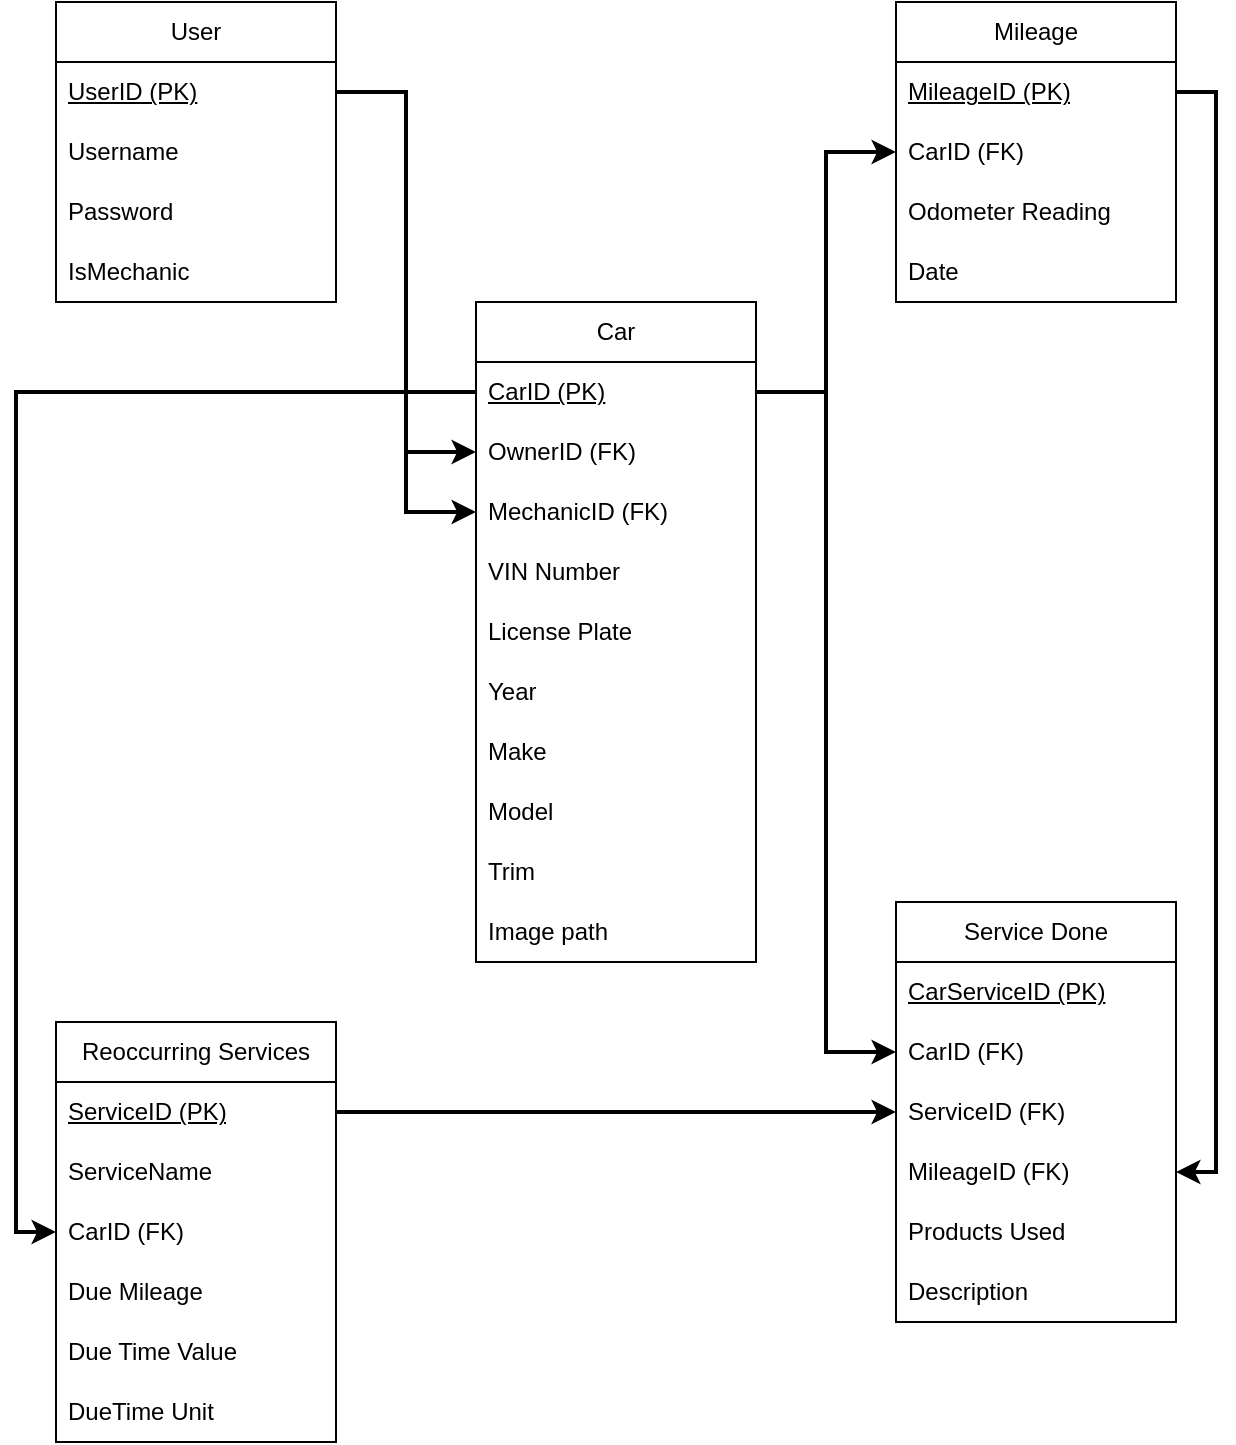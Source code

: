 <mxfile version="28.0.4">
  <diagram name="Page-1" id="2U9PmiJWjNZkj3zUWBvy">
    <mxGraphModel dx="784" dy="1102" grid="1" gridSize="10" guides="1" tooltips="1" connect="1" arrows="1" fold="1" page="1" pageScale="1" pageWidth="850" pageHeight="1100" math="0" shadow="0">
      <root>
        <mxCell id="0" />
        <mxCell id="1" parent="0" />
        <mxCell id="zqsQLIGYLYNqMTzboAx5-2" value="User" style="swimlane;fontStyle=0;childLayout=stackLayout;horizontal=1;startSize=30;horizontalStack=0;resizeParent=1;resizeParentMax=0;resizeLast=0;collapsible=1;marginBottom=0;whiteSpace=wrap;html=1;" parent="1" vertex="1">
          <mxGeometry x="130" y="230" width="140" height="150" as="geometry" />
        </mxCell>
        <mxCell id="zqsQLIGYLYNqMTzboAx5-3" value="&lt;u&gt;UserID (PK)&lt;/u&gt;" style="text;strokeColor=none;fillColor=none;align=left;verticalAlign=middle;spacingLeft=4;spacingRight=4;overflow=hidden;points=[[0,0.5],[1,0.5]];portConstraint=eastwest;rotatable=0;whiteSpace=wrap;html=1;" parent="zqsQLIGYLYNqMTzboAx5-2" vertex="1">
          <mxGeometry y="30" width="140" height="30" as="geometry" />
        </mxCell>
        <mxCell id="zqsQLIGYLYNqMTzboAx5-4" value="Username" style="text;strokeColor=none;fillColor=none;align=left;verticalAlign=middle;spacingLeft=4;spacingRight=4;overflow=hidden;points=[[0,0.5],[1,0.5]];portConstraint=eastwest;rotatable=0;whiteSpace=wrap;html=1;" parent="zqsQLIGYLYNqMTzboAx5-2" vertex="1">
          <mxGeometry y="60" width="140" height="30" as="geometry" />
        </mxCell>
        <mxCell id="zqsQLIGYLYNqMTzboAx5-5" value="Password" style="text;strokeColor=none;fillColor=none;align=left;verticalAlign=middle;spacingLeft=4;spacingRight=4;overflow=hidden;points=[[0,0.5],[1,0.5]];portConstraint=eastwest;rotatable=0;whiteSpace=wrap;html=1;" parent="zqsQLIGYLYNqMTzboAx5-2" vertex="1">
          <mxGeometry y="90" width="140" height="30" as="geometry" />
        </mxCell>
        <mxCell id="zqsQLIGYLYNqMTzboAx5-6" value="IsMechanic" style="text;strokeColor=none;fillColor=none;align=left;verticalAlign=middle;spacingLeft=4;spacingRight=4;overflow=hidden;points=[[0,0.5],[1,0.5]];portConstraint=eastwest;rotatable=0;whiteSpace=wrap;html=1;" parent="zqsQLIGYLYNqMTzboAx5-2" vertex="1">
          <mxGeometry y="120" width="140" height="30" as="geometry" />
        </mxCell>
        <mxCell id="DX0LSY-dfmZFrwKkVUaD-1" value="Car" style="swimlane;fontStyle=0;childLayout=stackLayout;horizontal=1;startSize=30;horizontalStack=0;resizeParent=1;resizeParentMax=0;resizeLast=0;collapsible=1;marginBottom=0;whiteSpace=wrap;html=1;" parent="1" vertex="1">
          <mxGeometry x="340" y="380" width="140" height="330" as="geometry" />
        </mxCell>
        <mxCell id="DX0LSY-dfmZFrwKkVUaD-2" value="&lt;u&gt;CarID (PK)&lt;/u&gt;" style="text;strokeColor=none;fillColor=none;align=left;verticalAlign=middle;spacingLeft=4;spacingRight=4;overflow=hidden;points=[[0,0.5],[1,0.5]];portConstraint=eastwest;rotatable=0;whiteSpace=wrap;html=1;" parent="DX0LSY-dfmZFrwKkVUaD-1" vertex="1">
          <mxGeometry y="30" width="140" height="30" as="geometry" />
        </mxCell>
        <mxCell id="DX0LSY-dfmZFrwKkVUaD-4" value="OwnerID (FK)" style="text;strokeColor=none;fillColor=none;align=left;verticalAlign=middle;spacingLeft=4;spacingRight=4;overflow=hidden;points=[[0,0.5],[1,0.5]];portConstraint=eastwest;rotatable=0;whiteSpace=wrap;html=1;" parent="DX0LSY-dfmZFrwKkVUaD-1" vertex="1">
          <mxGeometry y="60" width="140" height="30" as="geometry" />
        </mxCell>
        <mxCell id="C0XbSAm-uyQKbAGXfFH0-7" value="MechanicID (FK)" style="text;strokeColor=none;fillColor=none;align=left;verticalAlign=middle;spacingLeft=4;spacingRight=4;overflow=hidden;points=[[0,0.5],[1,0.5]];portConstraint=eastwest;rotatable=0;whiteSpace=wrap;html=1;" vertex="1" parent="DX0LSY-dfmZFrwKkVUaD-1">
          <mxGeometry y="90" width="140" height="30" as="geometry" />
        </mxCell>
        <mxCell id="DX0LSY-dfmZFrwKkVUaD-10" value="VIN Number" style="text;strokeColor=none;fillColor=none;align=left;verticalAlign=middle;spacingLeft=4;spacingRight=4;overflow=hidden;points=[[0,0.5],[1,0.5]];portConstraint=eastwest;rotatable=0;whiteSpace=wrap;html=1;" parent="DX0LSY-dfmZFrwKkVUaD-1" vertex="1">
          <mxGeometry y="120" width="140" height="30" as="geometry" />
        </mxCell>
        <mxCell id="DX0LSY-dfmZFrwKkVUaD-11" value="License Plate" style="text;strokeColor=none;fillColor=none;align=left;verticalAlign=middle;spacingLeft=4;spacingRight=4;overflow=hidden;points=[[0,0.5],[1,0.5]];portConstraint=eastwest;rotatable=0;whiteSpace=wrap;html=1;" parent="DX0LSY-dfmZFrwKkVUaD-1" vertex="1">
          <mxGeometry y="150" width="140" height="30" as="geometry" />
        </mxCell>
        <mxCell id="C0XbSAm-uyQKbAGXfFH0-1" value="Year" style="text;strokeColor=none;fillColor=none;align=left;verticalAlign=middle;spacingLeft=4;spacingRight=4;overflow=hidden;points=[[0,0.5],[1,0.5]];portConstraint=eastwest;rotatable=0;whiteSpace=wrap;html=1;" vertex="1" parent="DX0LSY-dfmZFrwKkVUaD-1">
          <mxGeometry y="180" width="140" height="30" as="geometry" />
        </mxCell>
        <mxCell id="C0XbSAm-uyQKbAGXfFH0-2" value="Make" style="text;strokeColor=none;fillColor=none;align=left;verticalAlign=middle;spacingLeft=4;spacingRight=4;overflow=hidden;points=[[0,0.5],[1,0.5]];portConstraint=eastwest;rotatable=0;whiteSpace=wrap;html=1;" vertex="1" parent="DX0LSY-dfmZFrwKkVUaD-1">
          <mxGeometry y="210" width="140" height="30" as="geometry" />
        </mxCell>
        <mxCell id="C0XbSAm-uyQKbAGXfFH0-3" value="Model" style="text;strokeColor=none;fillColor=none;align=left;verticalAlign=middle;spacingLeft=4;spacingRight=4;overflow=hidden;points=[[0,0.5],[1,0.5]];portConstraint=eastwest;rotatable=0;whiteSpace=wrap;html=1;" vertex="1" parent="DX0LSY-dfmZFrwKkVUaD-1">
          <mxGeometry y="240" width="140" height="30" as="geometry" />
        </mxCell>
        <mxCell id="C0XbSAm-uyQKbAGXfFH0-4" value="Trim" style="text;strokeColor=none;fillColor=none;align=left;verticalAlign=middle;spacingLeft=4;spacingRight=4;overflow=hidden;points=[[0,0.5],[1,0.5]];portConstraint=eastwest;rotatable=0;whiteSpace=wrap;html=1;" vertex="1" parent="DX0LSY-dfmZFrwKkVUaD-1">
          <mxGeometry y="270" width="140" height="30" as="geometry" />
        </mxCell>
        <mxCell id="C0XbSAm-uyQKbAGXfFH0-5" value="Image path" style="text;strokeColor=none;fillColor=none;align=left;verticalAlign=middle;spacingLeft=4;spacingRight=4;overflow=hidden;points=[[0,0.5],[1,0.5]];portConstraint=eastwest;rotatable=0;whiteSpace=wrap;html=1;" vertex="1" parent="DX0LSY-dfmZFrwKkVUaD-1">
          <mxGeometry y="300" width="140" height="30" as="geometry" />
        </mxCell>
        <mxCell id="DX0LSY-dfmZFrwKkVUaD-5" style="edgeStyle=orthogonalEdgeStyle;rounded=0;orthogonalLoop=1;jettySize=auto;html=1;exitX=1;exitY=0.5;exitDx=0;exitDy=0;entryX=0;entryY=0.5;entryDx=0;entryDy=0;strokeWidth=2;" parent="1" source="zqsQLIGYLYNqMTzboAx5-3" target="DX0LSY-dfmZFrwKkVUaD-4" edge="1">
          <mxGeometry relative="1" as="geometry" />
        </mxCell>
        <mxCell id="DX0LSY-dfmZFrwKkVUaD-12" value="Reoccurring Services" style="swimlane;fontStyle=0;childLayout=stackLayout;horizontal=1;startSize=30;horizontalStack=0;resizeParent=1;resizeParentMax=0;resizeLast=0;collapsible=1;marginBottom=0;whiteSpace=wrap;html=1;" parent="1" vertex="1">
          <mxGeometry x="130" y="740" width="140" height="210" as="geometry" />
        </mxCell>
        <mxCell id="DX0LSY-dfmZFrwKkVUaD-14" value="&lt;u&gt;ServiceID (PK)&lt;/u&gt;" style="text;strokeColor=none;fillColor=none;align=left;verticalAlign=middle;spacingLeft=4;spacingRight=4;overflow=hidden;points=[[0,0.5],[1,0.5]];portConstraint=eastwest;rotatable=0;whiteSpace=wrap;html=1;" parent="DX0LSY-dfmZFrwKkVUaD-12" vertex="1">
          <mxGeometry y="30" width="140" height="30" as="geometry" />
        </mxCell>
        <mxCell id="d_huYpm3Dkgc-2qix997-7" value="ServiceName" style="text;strokeColor=none;fillColor=none;align=left;verticalAlign=middle;spacingLeft=4;spacingRight=4;overflow=hidden;points=[[0,0.5],[1,0.5]];portConstraint=eastwest;rotatable=0;whiteSpace=wrap;html=1;" parent="DX0LSY-dfmZFrwKkVUaD-12" vertex="1">
          <mxGeometry y="60" width="140" height="30" as="geometry" />
        </mxCell>
        <mxCell id="DX0LSY-dfmZFrwKkVUaD-13" value="CarID (FK)" style="text;strokeColor=none;fillColor=none;align=left;verticalAlign=middle;spacingLeft=4;spacingRight=4;overflow=hidden;points=[[0,0.5],[1,0.5]];portConstraint=eastwest;rotatable=0;whiteSpace=wrap;html=1;" parent="DX0LSY-dfmZFrwKkVUaD-12" vertex="1">
          <mxGeometry y="90" width="140" height="30" as="geometry" />
        </mxCell>
        <mxCell id="DX0LSY-dfmZFrwKkVUaD-15" value="Due Mileage" style="text;strokeColor=none;fillColor=none;align=left;verticalAlign=middle;spacingLeft=4;spacingRight=4;overflow=hidden;points=[[0,0.5],[1,0.5]];portConstraint=eastwest;rotatable=0;whiteSpace=wrap;html=1;" parent="DX0LSY-dfmZFrwKkVUaD-12" vertex="1">
          <mxGeometry y="120" width="140" height="30" as="geometry" />
        </mxCell>
        <mxCell id="C0XbSAm-uyQKbAGXfFH0-6" value="Due Time Value" style="text;strokeColor=none;fillColor=none;align=left;verticalAlign=middle;spacingLeft=4;spacingRight=4;overflow=hidden;points=[[0,0.5],[1,0.5]];portConstraint=eastwest;rotatable=0;whiteSpace=wrap;html=1;" vertex="1" parent="DX0LSY-dfmZFrwKkVUaD-12">
          <mxGeometry y="150" width="140" height="30" as="geometry" />
        </mxCell>
        <mxCell id="d_huYpm3Dkgc-2qix997-4" value="DueTime Unit" style="text;strokeColor=none;fillColor=none;align=left;verticalAlign=middle;spacingLeft=4;spacingRight=4;overflow=hidden;points=[[0,0.5],[1,0.5]];portConstraint=eastwest;rotatable=0;whiteSpace=wrap;html=1;" parent="DX0LSY-dfmZFrwKkVUaD-12" vertex="1">
          <mxGeometry y="180" width="140" height="30" as="geometry" />
        </mxCell>
        <mxCell id="DX0LSY-dfmZFrwKkVUaD-17" value="Mileage" style="swimlane;fontStyle=0;childLayout=stackLayout;horizontal=1;startSize=30;horizontalStack=0;resizeParent=1;resizeParentMax=0;resizeLast=0;collapsible=1;marginBottom=0;whiteSpace=wrap;html=1;" parent="1" vertex="1">
          <mxGeometry x="550" y="230" width="140" height="150" as="geometry" />
        </mxCell>
        <mxCell id="DX0LSY-dfmZFrwKkVUaD-21" value="&lt;u&gt;MileageID (PK)&lt;/u&gt;" style="text;strokeColor=none;fillColor=none;align=left;verticalAlign=middle;spacingLeft=4;spacingRight=4;overflow=hidden;points=[[0,0.5],[1,0.5]];portConstraint=eastwest;rotatable=0;whiteSpace=wrap;html=1;" parent="DX0LSY-dfmZFrwKkVUaD-17" vertex="1">
          <mxGeometry y="30" width="140" height="30" as="geometry" />
        </mxCell>
        <mxCell id="DX0LSY-dfmZFrwKkVUaD-18" value="CarID (FK&lt;span style=&quot;background-color: transparent; color: light-dark(rgb(0, 0, 0), rgb(255, 255, 255));&quot;&gt;)&lt;/span&gt;" style="text;strokeColor=none;fillColor=none;align=left;verticalAlign=middle;spacingLeft=4;spacingRight=4;overflow=hidden;points=[[0,0.5],[1,0.5]];portConstraint=eastwest;rotatable=0;whiteSpace=wrap;html=1;" parent="DX0LSY-dfmZFrwKkVUaD-17" vertex="1">
          <mxGeometry y="60" width="140" height="30" as="geometry" />
        </mxCell>
        <mxCell id="DX0LSY-dfmZFrwKkVUaD-19" value="Odometer Reading" style="text;strokeColor=none;fillColor=none;align=left;verticalAlign=middle;spacingLeft=4;spacingRight=4;overflow=hidden;points=[[0,0.5],[1,0.5]];portConstraint=eastwest;rotatable=0;whiteSpace=wrap;html=1;" parent="DX0LSY-dfmZFrwKkVUaD-17" vertex="1">
          <mxGeometry y="90" width="140" height="30" as="geometry" />
        </mxCell>
        <mxCell id="DX0LSY-dfmZFrwKkVUaD-20" value="Date" style="text;strokeColor=none;fillColor=none;align=left;verticalAlign=middle;spacingLeft=4;spacingRight=4;overflow=hidden;points=[[0,0.5],[1,0.5]];portConstraint=eastwest;rotatable=0;whiteSpace=wrap;html=1;" parent="DX0LSY-dfmZFrwKkVUaD-17" vertex="1">
          <mxGeometry y="120" width="140" height="30" as="geometry" />
        </mxCell>
        <mxCell id="DX0LSY-dfmZFrwKkVUaD-22" style="edgeStyle=orthogonalEdgeStyle;rounded=0;orthogonalLoop=1;jettySize=auto;html=1;entryX=0;entryY=0.5;entryDx=0;entryDy=0;strokeWidth=2;" parent="1" source="DX0LSY-dfmZFrwKkVUaD-2" target="DX0LSY-dfmZFrwKkVUaD-18" edge="1">
          <mxGeometry relative="1" as="geometry" />
        </mxCell>
        <mxCell id="DX0LSY-dfmZFrwKkVUaD-23" value="Service Done" style="swimlane;fontStyle=0;childLayout=stackLayout;horizontal=1;startSize=30;horizontalStack=0;resizeParent=1;resizeParentMax=0;resizeLast=0;collapsible=1;marginBottom=0;whiteSpace=wrap;html=1;" parent="1" vertex="1">
          <mxGeometry x="550" y="680" width="140" height="210" as="geometry" />
        </mxCell>
        <mxCell id="d_huYpm3Dkgc-2qix997-2" value="&lt;u&gt;CarServiceID (PK)&lt;/u&gt;" style="text;strokeColor=none;fillColor=none;align=left;verticalAlign=middle;spacingLeft=4;spacingRight=4;overflow=hidden;points=[[0,0.5],[1,0.5]];portConstraint=eastwest;rotatable=0;whiteSpace=wrap;html=1;" parent="DX0LSY-dfmZFrwKkVUaD-23" vertex="1">
          <mxGeometry y="30" width="140" height="30" as="geometry" />
        </mxCell>
        <mxCell id="DX0LSY-dfmZFrwKkVUaD-24" value="CarID (FK)" style="text;strokeColor=none;fillColor=none;align=left;verticalAlign=middle;spacingLeft=4;spacingRight=4;overflow=hidden;points=[[0,0.5],[1,0.5]];portConstraint=eastwest;rotatable=0;whiteSpace=wrap;html=1;" parent="DX0LSY-dfmZFrwKkVUaD-23" vertex="1">
          <mxGeometry y="60" width="140" height="30" as="geometry" />
        </mxCell>
        <mxCell id="DX0LSY-dfmZFrwKkVUaD-25" value="ServiceID (FK)" style="text;strokeColor=none;fillColor=none;align=left;verticalAlign=middle;spacingLeft=4;spacingRight=4;overflow=hidden;points=[[0,0.5],[1,0.5]];portConstraint=eastwest;rotatable=0;whiteSpace=wrap;html=1;" parent="DX0LSY-dfmZFrwKkVUaD-23" vertex="1">
          <mxGeometry y="90" width="140" height="30" as="geometry" />
        </mxCell>
        <mxCell id="DX0LSY-dfmZFrwKkVUaD-26" value="MileageID (FK)" style="text;strokeColor=none;fillColor=none;align=left;verticalAlign=middle;spacingLeft=4;spacingRight=4;overflow=hidden;points=[[0,0.5],[1,0.5]];portConstraint=eastwest;rotatable=0;whiteSpace=wrap;html=1;" parent="DX0LSY-dfmZFrwKkVUaD-23" vertex="1">
          <mxGeometry y="120" width="140" height="30" as="geometry" />
        </mxCell>
        <mxCell id="DX0LSY-dfmZFrwKkVUaD-30" value="Products Used" style="text;strokeColor=none;fillColor=none;align=left;verticalAlign=middle;spacingLeft=4;spacingRight=4;overflow=hidden;points=[[0,0.5],[1,0.5]];portConstraint=eastwest;rotatable=0;whiteSpace=wrap;html=1;" parent="DX0LSY-dfmZFrwKkVUaD-23" vertex="1">
          <mxGeometry y="150" width="140" height="30" as="geometry" />
        </mxCell>
        <mxCell id="DX0LSY-dfmZFrwKkVUaD-31" value="Description" style="text;strokeColor=none;fillColor=none;align=left;verticalAlign=middle;spacingLeft=4;spacingRight=4;overflow=hidden;points=[[0,0.5],[1,0.5]];portConstraint=eastwest;rotatable=0;whiteSpace=wrap;html=1;" parent="DX0LSY-dfmZFrwKkVUaD-23" vertex="1">
          <mxGeometry y="180" width="140" height="30" as="geometry" />
        </mxCell>
        <mxCell id="DX0LSY-dfmZFrwKkVUaD-27" style="edgeStyle=orthogonalEdgeStyle;rounded=0;orthogonalLoop=1;jettySize=auto;html=1;exitX=1;exitY=0.5;exitDx=0;exitDy=0;entryX=0;entryY=0.5;entryDx=0;entryDy=0;strokeWidth=2;" parent="1" source="DX0LSY-dfmZFrwKkVUaD-2" target="DX0LSY-dfmZFrwKkVUaD-24" edge="1">
          <mxGeometry relative="1" as="geometry" />
        </mxCell>
        <mxCell id="DX0LSY-dfmZFrwKkVUaD-28" style="edgeStyle=orthogonalEdgeStyle;rounded=0;orthogonalLoop=1;jettySize=auto;html=1;exitX=1;exitY=0.5;exitDx=0;exitDy=0;strokeWidth=2;" parent="1" source="DX0LSY-dfmZFrwKkVUaD-14" target="DX0LSY-dfmZFrwKkVUaD-25" edge="1">
          <mxGeometry relative="1" as="geometry" />
        </mxCell>
        <mxCell id="d_huYpm3Dkgc-2qix997-6" style="edgeStyle=orthogonalEdgeStyle;rounded=0;orthogonalLoop=1;jettySize=auto;html=1;entryX=0;entryY=0.5;entryDx=0;entryDy=0;strokeWidth=2;" parent="1" source="DX0LSY-dfmZFrwKkVUaD-2" target="DX0LSY-dfmZFrwKkVUaD-13" edge="1">
          <mxGeometry relative="1" as="geometry" />
        </mxCell>
        <mxCell id="C0XbSAm-uyQKbAGXfFH0-8" style="edgeStyle=orthogonalEdgeStyle;rounded=0;orthogonalLoop=1;jettySize=auto;html=1;exitX=1;exitY=0.5;exitDx=0;exitDy=0;entryX=0;entryY=0.5;entryDx=0;entryDy=0;strokeWidth=2;" edge="1" parent="1" source="zqsQLIGYLYNqMTzboAx5-3" target="C0XbSAm-uyQKbAGXfFH0-7">
          <mxGeometry relative="1" as="geometry" />
        </mxCell>
        <mxCell id="C0XbSAm-uyQKbAGXfFH0-9" style="edgeStyle=orthogonalEdgeStyle;rounded=0;orthogonalLoop=1;jettySize=auto;html=1;exitX=1;exitY=0.5;exitDx=0;exitDy=0;entryX=1;entryY=0.5;entryDx=0;entryDy=0;strokeWidth=2;" edge="1" parent="1" source="DX0LSY-dfmZFrwKkVUaD-21" target="DX0LSY-dfmZFrwKkVUaD-26">
          <mxGeometry relative="1" as="geometry">
            <mxPoint x="841" y="580" as="targetPoint" />
          </mxGeometry>
        </mxCell>
      </root>
    </mxGraphModel>
  </diagram>
</mxfile>
